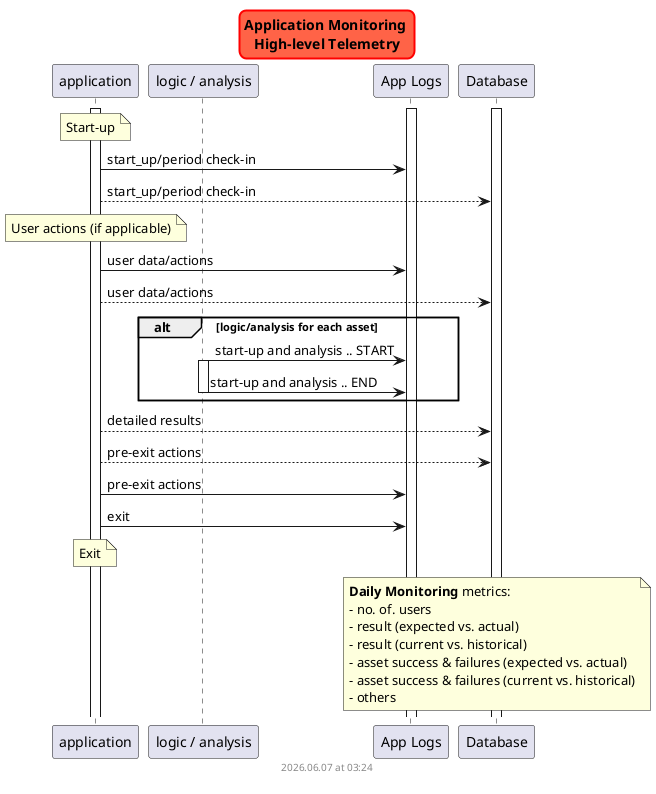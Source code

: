 @startuml Application High-Level Telemetry
skinparam titleBorderRoundCorner 15
skinparam titleBorderThickness 2
skinparam titleBorderColor red
skinparam titleBackgroundColor Tomato

title Application Monitoring \nHigh-level Telemetry

    participant "application" as app
    participant "logic / analysis" as logic
    participant "App Logs" as log
    participant "Database" as db
    
    activate app
    activate log
    activate db

   
    note over app: Start-up
        app-> log: start_up/period check-in
        app--> db: start_up/period check-in
 
    note over app: User actions (if applicable)
        app-> log: user data/actions
        app--> db: user data/actions

    alt logic/analysis for each asset
        logic-> log: start-up and analysis .. START
        activate logic

        logic-> log: start-up and analysis .. END
        deactivate logic
    end group
    
    app--> db: detailed results
    app--> db: pre-exit actions
    app-> log: pre-exit actions
    app-> log: exit
    note over app: Exit

note over db
    <b>Daily Monitoring</b> metrics: 
    - no. of. users
    - result (expected vs. actual)
    - result (current vs. historical)
    - asset success & failures (expected vs. actual)
    - asset success & failures (current vs. historical)
    - others
end note


footer
%date("yyyy.MM.dd' at 'HH:mm")
%filename()
end footer

@enduml
